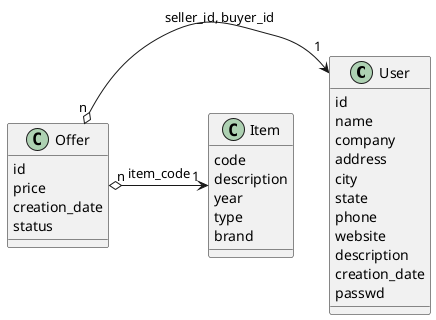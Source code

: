 @startuml class

class User {
    id
    name
    company
    address
    city
    state
    phone
    website
    description
    creation_date
    passwd
}

class Item { 
    code 
    description 
    year 
    type
    brand 
}

class Offer { 
    id 
    price 
    creation_date
    status
}

Offer "n" o-> "1" User: seller_id, buyer_id
Offer "n" o-> "1" Item: item_code

@enduml